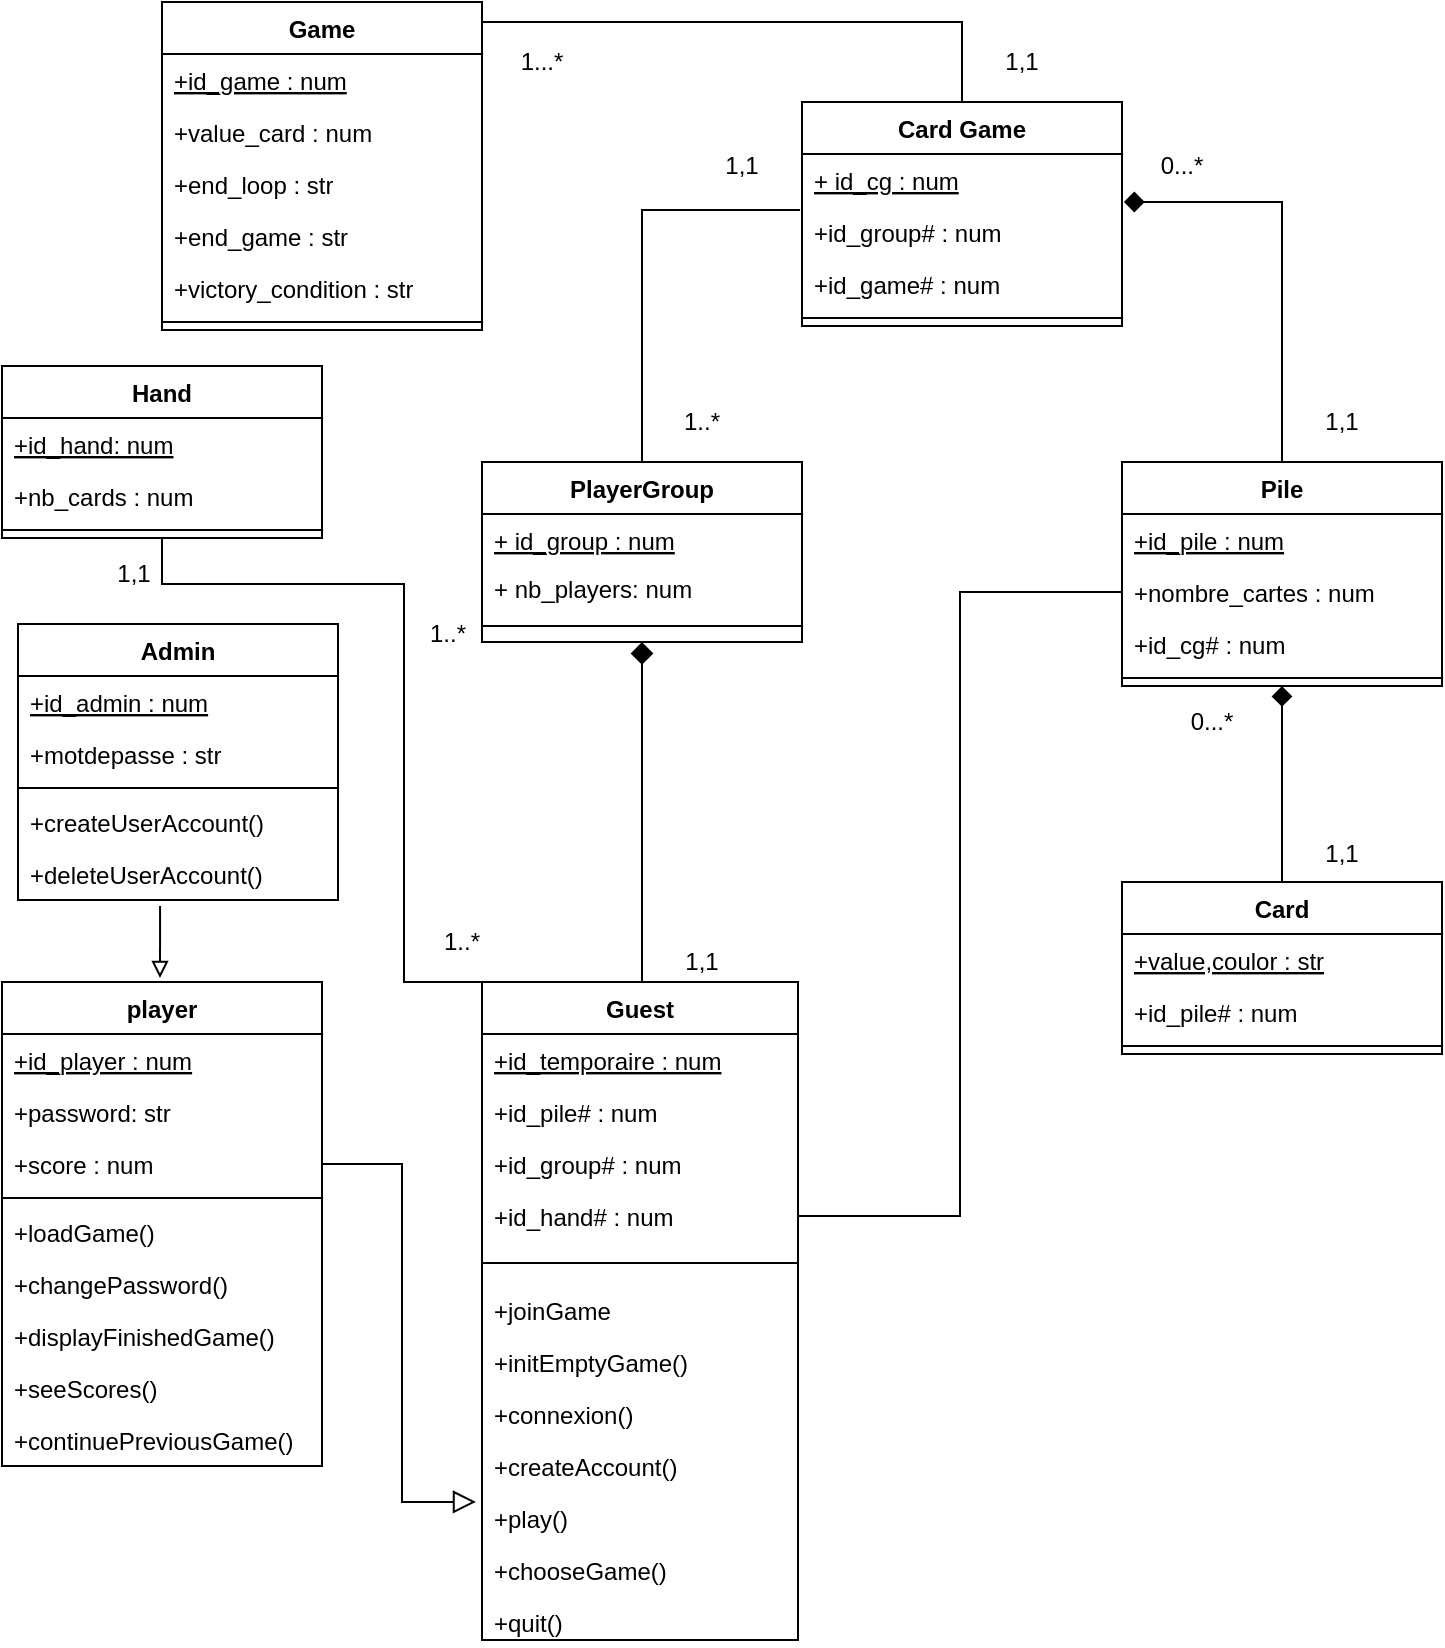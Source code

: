 <mxfile version="13.7.9" type="gitlab">
  <diagram id="OjfDf2mp4X_5ovbanYRl" name="Page-1">
    <mxGraphModel dx="849" dy="641" grid="0" gridSize="10" guides="1" tooltips="1" connect="1" arrows="1" fold="1" page="1" pageScale="1" pageWidth="827" pageHeight="1169" background="#ffffff" math="0" shadow="0" extFonts="Permanent Marker^https://fonts.googleapis.com/css?family=Permanent+Marker">
      <root>
        <mxCell id="0" />
        <mxCell id="1" parent="0" />
        <mxCell id="hRKfSwiD_nlizp8E8gX8-70" style="edgeStyle=orthogonalEdgeStyle;rounded=0;orthogonalLoop=1;jettySize=auto;html=1;entryX=-0.006;entryY=0.077;entryDx=0;entryDy=0;entryPerimeter=0;endArrow=none;endFill=0;endSize=8;strokeWidth=1;" parent="1" source="hRKfSwiD_nlizp8E8gX8-2" target="hRKfSwiD_nlizp8E8gX8-22" edge="1">
          <mxGeometry relative="1" as="geometry" />
        </mxCell>
        <mxCell id="hRKfSwiD_nlizp8E8gX8-71" style="edgeStyle=orthogonalEdgeStyle;rounded=0;orthogonalLoop=1;jettySize=auto;html=1;entryX=1.006;entryY=0.923;entryDx=0;entryDy=0;entryPerimeter=0;endArrow=diamond;endFill=1;endSize=8;strokeWidth=1;" parent="1" source="hRKfSwiD_nlizp8E8gX8-29" target="hRKfSwiD_nlizp8E8gX8-37" edge="1">
          <mxGeometry relative="1" as="geometry" />
        </mxCell>
        <mxCell id="hRKfSwiD_nlizp8E8gX8-54" style="edgeStyle=orthogonalEdgeStyle;rounded=0;orthogonalLoop=1;jettySize=auto;html=1;exitX=0.5;exitY=0;exitDx=0;exitDy=0;entryX=0.5;entryY=1;entryDx=0;entryDy=0;endArrow=diamond;endFill=1;strokeWidth=1;endSize=8;" parent="1" source="hRKfSwiD_nlizp8E8gX8-33" target="hRKfSwiD_nlizp8E8gX8-29" edge="1">
          <mxGeometry relative="1" as="geometry" />
        </mxCell>
        <mxCell id="hRKfSwiD_nlizp8E8gX8-90" style="edgeStyle=orthogonalEdgeStyle;rounded=0;orthogonalLoop=1;jettySize=auto;html=1;exitX=0.5;exitY=0;exitDx=0;exitDy=0;endArrow=diamond;endFill=1;endSize=9;strokeWidth=1;fontSize=21;entryX=0.5;entryY=1;entryDx=0;entryDy=0;" parent="1" source="hRKfSwiD_nlizp8E8gX8-12" target="hRKfSwiD_nlizp8E8gX8-2" edge="1">
          <mxGeometry relative="1" as="geometry">
            <mxPoint x="415" y="406" as="targetPoint" />
            <Array as="points">
              <mxPoint x="400" y="520" />
            </Array>
          </mxGeometry>
        </mxCell>
        <mxCell id="hRKfSwiD_nlizp8E8gX8-89" style="edgeStyle=orthogonalEdgeStyle;rounded=0;orthogonalLoop=1;jettySize=auto;html=1;exitX=1;exitY=0.5;exitDx=0;exitDy=0;entryX=-0.019;entryY=0.192;entryDx=0;entryDy=0;entryPerimeter=0;endArrow=block;endFill=0;endSize=9;strokeWidth=1;fontSize=21;" parent="1" source="hRKfSwiD_nlizp8E8gX8-48" target="hRKfSwiD_nlizp8E8gX8-42" edge="1">
          <mxGeometry relative="1" as="geometry" />
        </mxCell>
        <mxCell id="hRKfSwiD_nlizp8E8gX8-91" style="edgeStyle=orthogonalEdgeStyle;rounded=0;orthogonalLoop=1;jettySize=auto;html=1;exitX=1;exitY=0.5;exitDx=0;exitDy=0;entryX=0;entryY=0.5;entryDx=0;entryDy=0;endArrow=none;endFill=0;endSize=9;strokeWidth=1;fontSize=21;" parent="1" source="hRKfSwiD_nlizp8E8gX8-13" target="hRKfSwiD_nlizp8E8gX8-40" edge="1">
          <mxGeometry relative="1" as="geometry" />
        </mxCell>
        <mxCell id="hRKfSwiD_nlizp8E8gX8-102" style="edgeStyle=orthogonalEdgeStyle;rounded=0;orthogonalLoop=1;jettySize=auto;html=1;exitX=0.5;exitY=1;exitDx=0;exitDy=0;entryX=0.125;entryY=0;entryDx=0;entryDy=0;entryPerimeter=0;endArrow=none;endFill=0;endSize=9;strokeWidth=1;fontSize=12;" parent="1" source="hRKfSwiD_nlizp8E8gX8-96" target="hRKfSwiD_nlizp8E8gX8-12" edge="1">
          <mxGeometry relative="1" as="geometry">
            <Array as="points">
              <mxPoint x="160" y="321" />
              <mxPoint x="281" y="321" />
              <mxPoint x="281" y="520" />
            </Array>
          </mxGeometry>
        </mxCell>
        <mxCell id="hRKfSwiD_nlizp8E8gX8-105" value="0...*" style="text;html=1;strokeColor=none;fillColor=none;align=center;verticalAlign=middle;whiteSpace=wrap;rounded=0;fontSize=12;" parent="1" vertex="1">
          <mxGeometry x="650" y="102" width="40" height="20" as="geometry" />
        </mxCell>
        <mxCell id="hRKfSwiD_nlizp8E8gX8-106" value="1,1" style="text;html=1;strokeColor=none;fillColor=none;align=center;verticalAlign=middle;whiteSpace=wrap;rounded=0;fontSize=12;" parent="1" vertex="1">
          <mxGeometry x="730" y="230" width="40" height="20" as="geometry" />
        </mxCell>
        <mxCell id="hRKfSwiD_nlizp8E8gX8-107" value="1,1" style="text;html=1;strokeColor=none;fillColor=none;align=center;verticalAlign=middle;whiteSpace=wrap;rounded=0;fontSize=12;" parent="1" vertex="1">
          <mxGeometry x="730" y="446" width="40" height="20" as="geometry" />
        </mxCell>
        <mxCell id="hRKfSwiD_nlizp8E8gX8-108" value="0...*" style="text;html=1;strokeColor=none;fillColor=none;align=center;verticalAlign=middle;whiteSpace=wrap;rounded=0;fontSize=12;" parent="1" vertex="1">
          <mxGeometry x="650" y="380" width="70" height="20" as="geometry" />
        </mxCell>
        <mxCell id="hRKfSwiD_nlizp8E8gX8-21" value="Card Game" style="swimlane;fontStyle=1;align=center;verticalAlign=top;childLayout=stackLayout;horizontal=1;startSize=26;horizontalStack=0;resizeParent=1;resizeParentMax=0;resizeLast=0;collapsible=1;marginBottom=0;" parent="1" vertex="1">
          <mxGeometry x="480" y="80" width="160" height="112" as="geometry" />
        </mxCell>
        <mxCell id="hRKfSwiD_nlizp8E8gX8-37" value="+ id_cg : num" style="text;strokeColor=none;fillColor=none;align=left;verticalAlign=top;spacingLeft=4;spacingRight=4;overflow=hidden;rotatable=0;points=[[0,0.5],[1,0.5]];portConstraint=eastwest;fontStyle=4" parent="hRKfSwiD_nlizp8E8gX8-21" vertex="1">
          <mxGeometry y="26" width="160" height="26" as="geometry" />
        </mxCell>
        <mxCell id="hRKfSwiD_nlizp8E8gX8-22" value="+id_group# : num" style="text;strokeColor=none;fillColor=none;align=left;verticalAlign=top;spacingLeft=4;spacingRight=4;overflow=hidden;rotatable=0;points=[[0,0.5],[1,0.5]];portConstraint=eastwest;" parent="hRKfSwiD_nlizp8E8gX8-21" vertex="1">
          <mxGeometry y="52" width="160" height="26" as="geometry" />
        </mxCell>
        <mxCell id="OM8K8uQX1g5427cTju4Y-11" value="+id_game# : num" style="text;strokeColor=none;fillColor=none;align=left;verticalAlign=top;spacingLeft=4;spacingRight=4;overflow=hidden;rotatable=0;points=[[0,0.5],[1,0.5]];portConstraint=eastwest;" parent="hRKfSwiD_nlizp8E8gX8-21" vertex="1">
          <mxGeometry y="78" width="160" height="26" as="geometry" />
        </mxCell>
        <mxCell id="hRKfSwiD_nlizp8E8gX8-23" value="" style="line;strokeWidth=1;fillColor=none;align=left;verticalAlign=middle;spacingTop=-1;spacingLeft=3;spacingRight=3;rotatable=0;labelPosition=right;points=[];portConstraint=eastwest;" parent="hRKfSwiD_nlizp8E8gX8-21" vertex="1">
          <mxGeometry y="104" width="160" height="8" as="geometry" />
        </mxCell>
        <mxCell id="hRKfSwiD_nlizp8E8gX8-2" value="PlayerGroup" style="swimlane;fontStyle=1;align=center;verticalAlign=top;childLayout=stackLayout;horizontal=1;startSize=26;horizontalStack=0;resizeParent=1;resizeParentMax=0;resizeLast=0;collapsible=1;marginBottom=0;" parent="1" vertex="1">
          <mxGeometry x="320" y="260" width="160" height="90" as="geometry" />
        </mxCell>
        <mxCell id="hRKfSwiD_nlizp8E8gX8-3" value="+ id_group : num&#xa;" style="text;strokeColor=none;fillColor=none;align=left;verticalAlign=top;spacingLeft=4;spacingRight=4;overflow=hidden;rotatable=0;points=[[0,0.5],[1,0.5]];portConstraint=eastwest;fontStyle=4" parent="hRKfSwiD_nlizp8E8gX8-2" vertex="1">
          <mxGeometry y="26" width="160" height="24" as="geometry" />
        </mxCell>
        <mxCell id="hRKfSwiD_nlizp8E8gX8-63" value="+ nb_players: num" style="text;strokeColor=none;fillColor=none;align=left;verticalAlign=top;spacingLeft=4;spacingRight=4;overflow=hidden;rotatable=0;points=[[0,0.5],[1,0.5]];portConstraint=eastwest;fontStyle=0" parent="hRKfSwiD_nlizp8E8gX8-2" vertex="1">
          <mxGeometry y="50" width="160" height="24" as="geometry" />
        </mxCell>
        <mxCell id="hRKfSwiD_nlizp8E8gX8-4" value="" style="line;strokeWidth=1;fillColor=none;align=left;verticalAlign=middle;spacingTop=-1;spacingLeft=3;spacingRight=3;rotatable=0;labelPosition=right;points=[];portConstraint=eastwest;" parent="hRKfSwiD_nlizp8E8gX8-2" vertex="1">
          <mxGeometry y="74" width="160" height="16" as="geometry" />
        </mxCell>
        <mxCell id="hRKfSwiD_nlizp8E8gX8-29" value="Pile" style="swimlane;fontStyle=1;align=center;verticalAlign=top;childLayout=stackLayout;horizontal=1;startSize=26;horizontalStack=0;resizeParent=1;resizeParentMax=0;resizeLast=0;collapsible=1;marginBottom=0;" parent="1" vertex="1">
          <mxGeometry x="640" y="260" width="160" height="112" as="geometry" />
        </mxCell>
        <mxCell id="hRKfSwiD_nlizp8E8gX8-30" value="+id_pile : num" style="text;strokeColor=none;fillColor=none;align=left;verticalAlign=top;spacingLeft=4;spacingRight=4;overflow=hidden;rotatable=0;points=[[0,0.5],[1,0.5]];portConstraint=eastwest;fontStyle=4" parent="hRKfSwiD_nlizp8E8gX8-29" vertex="1">
          <mxGeometry y="26" width="160" height="26" as="geometry" />
        </mxCell>
        <mxCell id="hRKfSwiD_nlizp8E8gX8-40" value="+nombre_cartes : num" style="text;strokeColor=none;fillColor=none;align=left;verticalAlign=top;spacingLeft=4;spacingRight=4;overflow=hidden;rotatable=0;points=[[0,0.5],[1,0.5]];portConstraint=eastwest;" parent="hRKfSwiD_nlizp8E8gX8-29" vertex="1">
          <mxGeometry y="52" width="160" height="26" as="geometry" />
        </mxCell>
        <mxCell id="hRKfSwiD_nlizp8E8gX8-41" value="+id_cg# : num" style="text;strokeColor=none;fillColor=none;align=left;verticalAlign=top;spacingLeft=4;spacingRight=4;overflow=hidden;rotatable=0;points=[[0,0.5],[1,0.5]];portConstraint=eastwest;" parent="hRKfSwiD_nlizp8E8gX8-29" vertex="1">
          <mxGeometry y="78" width="160" height="26" as="geometry" />
        </mxCell>
        <mxCell id="hRKfSwiD_nlizp8E8gX8-31" value="" style="line;strokeWidth=1;fillColor=none;align=left;verticalAlign=middle;spacingTop=-1;spacingLeft=3;spacingRight=3;rotatable=0;labelPosition=right;points=[];portConstraint=eastwest;" parent="hRKfSwiD_nlizp8E8gX8-29" vertex="1">
          <mxGeometry y="104" width="160" height="8" as="geometry" />
        </mxCell>
        <mxCell id="hRKfSwiD_nlizp8E8gX8-33" value="Card" style="swimlane;fontStyle=1;align=center;verticalAlign=top;childLayout=stackLayout;horizontal=1;startSize=26;horizontalStack=0;resizeParent=1;resizeParentMax=0;resizeLast=0;collapsible=1;marginBottom=0;" parent="1" vertex="1">
          <mxGeometry x="640" y="470" width="160" height="86" as="geometry" />
        </mxCell>
        <mxCell id="hRKfSwiD_nlizp8E8gX8-60" value="+value,coulor : str" style="text;strokeColor=none;fillColor=none;align=left;verticalAlign=top;spacingLeft=4;spacingRight=4;overflow=hidden;rotatable=0;points=[[0,0.5],[1,0.5]];portConstraint=eastwest;fontStyle=4" parent="hRKfSwiD_nlizp8E8gX8-33" vertex="1">
          <mxGeometry y="26" width="160" height="26" as="geometry" />
        </mxCell>
        <mxCell id="hRKfSwiD_nlizp8E8gX8-34" value="+id_pile# : num&#xa;" style="text;strokeColor=none;fillColor=none;align=left;verticalAlign=top;spacingLeft=4;spacingRight=4;overflow=hidden;rotatable=0;points=[[0,0.5],[1,0.5]];portConstraint=eastwest;fontStyle=0" parent="hRKfSwiD_nlizp8E8gX8-33" vertex="1">
          <mxGeometry y="52" width="160" height="26" as="geometry" />
        </mxCell>
        <mxCell id="hRKfSwiD_nlizp8E8gX8-35" value="" style="line;strokeWidth=1;fillColor=none;align=left;verticalAlign=middle;spacingTop=-1;spacingLeft=3;spacingRight=3;rotatable=0;labelPosition=right;points=[];portConstraint=eastwest;" parent="hRKfSwiD_nlizp8E8gX8-33" vertex="1">
          <mxGeometry y="78" width="160" height="8" as="geometry" />
        </mxCell>
        <mxCell id="hRKfSwiD_nlizp8E8gX8-25" value="Game" style="swimlane;fontStyle=1;align=center;verticalAlign=top;childLayout=stackLayout;horizontal=1;startSize=26;horizontalStack=0;resizeParent=1;resizeParentMax=0;resizeLast=0;collapsible=1;marginBottom=0;" parent="1" vertex="1">
          <mxGeometry x="160" y="30" width="160" height="164" as="geometry" />
        </mxCell>
        <mxCell id="hRKfSwiD_nlizp8E8gX8-72" value="+id_game : num" style="text;strokeColor=none;fillColor=none;align=left;verticalAlign=top;spacingLeft=4;spacingRight=4;overflow=hidden;rotatable=0;points=[[0,0.5],[1,0.5]];portConstraint=eastwest;fontStyle=4" parent="hRKfSwiD_nlizp8E8gX8-25" vertex="1">
          <mxGeometry y="26" width="160" height="26" as="geometry" />
        </mxCell>
        <mxCell id="hRKfSwiD_nlizp8E8gX8-73" value="+value_card : num&#xa;" style="text;strokeColor=none;fillColor=none;align=left;verticalAlign=top;spacingLeft=4;spacingRight=4;overflow=hidden;rotatable=0;points=[[0,0.5],[1,0.5]];portConstraint=eastwest;" parent="hRKfSwiD_nlizp8E8gX8-25" vertex="1">
          <mxGeometry y="52" width="160" height="26" as="geometry" />
        </mxCell>
        <mxCell id="hRKfSwiD_nlizp8E8gX8-74" value="+end_loop : str" style="text;strokeColor=none;fillColor=none;align=left;verticalAlign=top;spacingLeft=4;spacingRight=4;overflow=hidden;rotatable=0;points=[[0,0.5],[1,0.5]];portConstraint=eastwest;" parent="hRKfSwiD_nlizp8E8gX8-25" vertex="1">
          <mxGeometry y="78" width="160" height="26" as="geometry" />
        </mxCell>
        <mxCell id="hRKfSwiD_nlizp8E8gX8-75" value="+end_game : str" style="text;strokeColor=none;fillColor=none;align=left;verticalAlign=top;spacingLeft=4;spacingRight=4;overflow=hidden;rotatable=0;points=[[0,0.5],[1,0.5]];portConstraint=eastwest;" parent="hRKfSwiD_nlizp8E8gX8-25" vertex="1">
          <mxGeometry y="104" width="160" height="26" as="geometry" />
        </mxCell>
        <mxCell id="hRKfSwiD_nlizp8E8gX8-26" value="+victory_condition : str" style="text;strokeColor=none;fillColor=none;align=left;verticalAlign=top;spacingLeft=4;spacingRight=4;overflow=hidden;rotatable=0;points=[[0,0.5],[1,0.5]];portConstraint=eastwest;" parent="hRKfSwiD_nlizp8E8gX8-25" vertex="1">
          <mxGeometry y="130" width="160" height="26" as="geometry" />
        </mxCell>
        <mxCell id="hRKfSwiD_nlizp8E8gX8-27" value="" style="line;strokeWidth=1;fillColor=none;align=left;verticalAlign=middle;spacingTop=-1;spacingLeft=3;spacingRight=3;rotatable=0;labelPosition=right;points=[];portConstraint=eastwest;" parent="hRKfSwiD_nlizp8E8gX8-25" vertex="1">
          <mxGeometry y="156" width="160" height="8" as="geometry" />
        </mxCell>
        <mxCell id="hRKfSwiD_nlizp8E8gX8-17" value="player" style="swimlane;fontStyle=1;align=center;verticalAlign=top;childLayout=stackLayout;horizontal=1;startSize=26;horizontalStack=0;resizeParent=1;resizeParentMax=0;resizeLast=0;collapsible=1;marginBottom=0;" parent="1" vertex="1">
          <mxGeometry x="80" y="520" width="160" height="242" as="geometry" />
        </mxCell>
        <mxCell id="hRKfSwiD_nlizp8E8gX8-44" value="+id_player : num" style="text;strokeColor=none;fillColor=none;align=left;verticalAlign=top;spacingLeft=4;spacingRight=4;overflow=hidden;rotatable=0;points=[[0,0.5],[1,0.5]];portConstraint=eastwest;fontStyle=4" parent="hRKfSwiD_nlizp8E8gX8-17" vertex="1">
          <mxGeometry y="26" width="160" height="26" as="geometry" />
        </mxCell>
        <mxCell id="hRKfSwiD_nlizp8E8gX8-45" value="+password: str" style="text;strokeColor=none;fillColor=none;align=left;verticalAlign=top;spacingLeft=4;spacingRight=4;overflow=hidden;rotatable=0;points=[[0,0.5],[1,0.5]];portConstraint=eastwest;" parent="hRKfSwiD_nlizp8E8gX8-17" vertex="1">
          <mxGeometry y="52" width="160" height="26" as="geometry" />
        </mxCell>
        <mxCell id="hRKfSwiD_nlizp8E8gX8-48" value="+score : num" style="text;strokeColor=none;fillColor=none;align=left;verticalAlign=top;spacingLeft=4;spacingRight=4;overflow=hidden;rotatable=0;points=[[0,0.5],[1,0.5]];portConstraint=eastwest;" parent="hRKfSwiD_nlizp8E8gX8-17" vertex="1">
          <mxGeometry y="78" width="160" height="26" as="geometry" />
        </mxCell>
        <mxCell id="hRKfSwiD_nlizp8E8gX8-19" value="" style="line;strokeWidth=1;fillColor=none;align=left;verticalAlign=middle;spacingTop=-1;spacingLeft=3;spacingRight=3;rotatable=0;labelPosition=right;points=[];portConstraint=eastwest;" parent="hRKfSwiD_nlizp8E8gX8-17" vertex="1">
          <mxGeometry y="104" width="160" height="8" as="geometry" />
        </mxCell>
        <mxCell id="hRKfSwiD_nlizp8E8gX8-46" value="+loadGame()" style="text;strokeColor=none;fillColor=none;align=left;verticalAlign=top;spacingLeft=4;spacingRight=4;overflow=hidden;rotatable=0;points=[[0,0.5],[1,0.5]];portConstraint=eastwest;" parent="hRKfSwiD_nlizp8E8gX8-17" vertex="1">
          <mxGeometry y="112" width="160" height="26" as="geometry" />
        </mxCell>
        <mxCell id="hRKfSwiD_nlizp8E8gX8-47" value="+changePassword()" style="text;strokeColor=none;fillColor=none;align=left;verticalAlign=top;spacingLeft=4;spacingRight=4;overflow=hidden;rotatable=0;points=[[0,0.5],[1,0.5]];portConstraint=eastwest;" parent="hRKfSwiD_nlizp8E8gX8-17" vertex="1">
          <mxGeometry y="138" width="160" height="26" as="geometry" />
        </mxCell>
        <mxCell id="hRKfSwiD_nlizp8E8gX8-49" value="+displayFinishedGame()" style="text;strokeColor=none;fillColor=none;align=left;verticalAlign=top;spacingLeft=4;spacingRight=4;overflow=hidden;rotatable=0;points=[[0,0.5],[1,0.5]];portConstraint=eastwest;" parent="hRKfSwiD_nlizp8E8gX8-17" vertex="1">
          <mxGeometry y="164" width="160" height="26" as="geometry" />
        </mxCell>
        <mxCell id="xn5o_ZtAHEq3bz5dLrVA-13" value="+seeScores()" style="text;strokeColor=none;fillColor=none;align=left;verticalAlign=top;spacingLeft=4;spacingRight=4;overflow=hidden;rotatable=0;points=[[0,0.5],[1,0.5]];portConstraint=eastwest;" parent="hRKfSwiD_nlizp8E8gX8-17" vertex="1">
          <mxGeometry y="190" width="160" height="26" as="geometry" />
        </mxCell>
        <mxCell id="xn5o_ZtAHEq3bz5dLrVA-14" value="+continuePreviousGame()" style="text;strokeColor=none;fillColor=none;align=left;verticalAlign=top;spacingLeft=4;spacingRight=4;overflow=hidden;rotatable=0;points=[[0,0.5],[1,0.5]];portConstraint=eastwest;" parent="hRKfSwiD_nlizp8E8gX8-17" vertex="1">
          <mxGeometry y="216" width="160" height="26" as="geometry" />
        </mxCell>
        <mxCell id="hRKfSwiD_nlizp8E8gX8-12" value="Guest" style="swimlane;fontStyle=1;align=center;verticalAlign=top;childLayout=stackLayout;horizontal=1;startSize=26;horizontalStack=0;resizeParent=1;resizeParentMax=0;resizeLast=0;collapsible=1;marginBottom=0;" parent="1" vertex="1">
          <mxGeometry x="320" y="520" width="158" height="329" as="geometry" />
        </mxCell>
        <mxCell id="hRKfSwiD_nlizp8E8gX8-50" value="+id_temporaire : num" style="text;strokeColor=none;fillColor=none;align=left;verticalAlign=top;spacingLeft=4;spacingRight=4;overflow=hidden;rotatable=0;points=[[0,0.5],[1,0.5]];portConstraint=eastwest;fontStyle=4" parent="hRKfSwiD_nlizp8E8gX8-12" vertex="1">
          <mxGeometry y="26" width="158" height="26" as="geometry" />
        </mxCell>
        <mxCell id="hRKfSwiD_nlizp8E8gX8-95" value="+id_pile# : num" style="text;strokeColor=none;fillColor=none;align=left;verticalAlign=top;spacingLeft=4;spacingRight=4;overflow=hidden;rotatable=0;points=[[0,0.5],[1,0.5]];portConstraint=eastwest;fontStyle=0;fontSize=12;" parent="hRKfSwiD_nlizp8E8gX8-12" vertex="1">
          <mxGeometry y="52" width="158" height="26" as="geometry" />
        </mxCell>
        <mxCell id="hRKfSwiD_nlizp8E8gX8-104" value="+id_group# : num" style="text;strokeColor=none;fillColor=none;align=left;verticalAlign=top;spacingLeft=4;spacingRight=4;overflow=hidden;rotatable=0;points=[[0,0.5],[1,0.5]];portConstraint=eastwest;fontStyle=0;fontSize=12;" parent="hRKfSwiD_nlizp8E8gX8-12" vertex="1">
          <mxGeometry y="78" width="158" height="26" as="geometry" />
        </mxCell>
        <mxCell id="hRKfSwiD_nlizp8E8gX8-13" value="+id_hand# : num" style="text;strokeColor=none;fillColor=none;align=left;verticalAlign=top;spacingLeft=4;spacingRight=4;overflow=hidden;rotatable=0;points=[[0,0.5],[1,0.5]];portConstraint=eastwest;fontStyle=0" parent="hRKfSwiD_nlizp8E8gX8-12" vertex="1">
          <mxGeometry y="104" width="158" height="26" as="geometry" />
        </mxCell>
        <mxCell id="hRKfSwiD_nlizp8E8gX8-14" value="" style="line;strokeWidth=1;fillColor=none;align=left;verticalAlign=middle;spacingTop=-1;spacingLeft=3;spacingRight=3;rotatable=0;labelPosition=right;points=[];portConstraint=eastwest;" parent="hRKfSwiD_nlizp8E8gX8-12" vertex="1">
          <mxGeometry y="130" width="158" height="21" as="geometry" />
        </mxCell>
        <mxCell id="xn5o_ZtAHEq3bz5dLrVA-28" value="+joinGame" style="text;strokeColor=none;fillColor=none;align=left;verticalAlign=top;spacingLeft=4;spacingRight=4;overflow=hidden;rotatable=0;points=[[0,0.5],[1,0.5]];portConstraint=eastwest;" parent="hRKfSwiD_nlizp8E8gX8-12" vertex="1">
          <mxGeometry y="151" width="158" height="26" as="geometry" />
        </mxCell>
        <mxCell id="xn5o_ZtAHEq3bz5dLrVA-27" value="+initEmptyGame()" style="text;strokeColor=none;fillColor=none;align=left;verticalAlign=top;spacingLeft=4;spacingRight=4;overflow=hidden;rotatable=0;points=[[0,0.5],[1,0.5]];portConstraint=eastwest;" parent="hRKfSwiD_nlizp8E8gX8-12" vertex="1">
          <mxGeometry y="177" width="158" height="26" as="geometry" />
        </mxCell>
        <mxCell id="xn5o_ZtAHEq3bz5dLrVA-15" value="+connexion()" style="text;strokeColor=none;fillColor=none;align=left;verticalAlign=top;spacingLeft=4;spacingRight=4;overflow=hidden;rotatable=0;points=[[0,0.5],[1,0.5]];portConstraint=eastwest;" parent="hRKfSwiD_nlizp8E8gX8-12" vertex="1">
          <mxGeometry y="203" width="158" height="26" as="geometry" />
        </mxCell>
        <mxCell id="xn5o_ZtAHEq3bz5dLrVA-16" value="+createAccount()" style="text;strokeColor=none;fillColor=none;align=left;verticalAlign=top;spacingLeft=4;spacingRight=4;overflow=hidden;rotatable=0;points=[[0,0.5],[1,0.5]];portConstraint=eastwest;" parent="hRKfSwiD_nlizp8E8gX8-12" vertex="1">
          <mxGeometry y="229" width="158" height="26" as="geometry" />
        </mxCell>
        <mxCell id="hRKfSwiD_nlizp8E8gX8-42" value="+play()" style="text;strokeColor=none;fillColor=none;align=left;verticalAlign=top;spacingLeft=4;spacingRight=4;overflow=hidden;rotatable=0;points=[[0,0.5],[1,0.5]];portConstraint=eastwest;" parent="hRKfSwiD_nlizp8E8gX8-12" vertex="1">
          <mxGeometry y="255" width="158" height="26" as="geometry" />
        </mxCell>
        <mxCell id="hRKfSwiD_nlizp8E8gX8-43" value="+chooseGame()" style="text;strokeColor=none;fillColor=none;align=left;verticalAlign=top;spacingLeft=4;spacingRight=4;overflow=hidden;rotatable=0;points=[[0,0.5],[1,0.5]];portConstraint=eastwest;" parent="hRKfSwiD_nlizp8E8gX8-12" vertex="1">
          <mxGeometry y="281" width="158" height="26" as="geometry" />
        </mxCell>
        <mxCell id="hRKfSwiD_nlizp8E8gX8-15" value="+quit()" style="text;strokeColor=none;fillColor=none;align=left;verticalAlign=top;spacingLeft=4;spacingRight=4;overflow=hidden;rotatable=0;points=[[0,0.5],[1,0.5]];portConstraint=eastwest;" parent="hRKfSwiD_nlizp8E8gX8-12" vertex="1">
          <mxGeometry y="307" width="158" height="22" as="geometry" />
        </mxCell>
        <mxCell id="hRKfSwiD_nlizp8E8gX8-109" value="1..*" style="text;html=1;strokeColor=none;fillColor=none;align=center;verticalAlign=middle;whiteSpace=wrap;rounded=0;fontSize=12;" parent="1" vertex="1">
          <mxGeometry x="410" y="230" width="40" height="20" as="geometry" />
        </mxCell>
        <mxCell id="hRKfSwiD_nlizp8E8gX8-110" value="1,1" style="text;html=1;strokeColor=none;fillColor=none;align=center;verticalAlign=middle;whiteSpace=wrap;rounded=0;fontSize=12;" parent="1" vertex="1">
          <mxGeometry x="430" y="102" width="40" height="20" as="geometry" />
        </mxCell>
        <mxCell id="hRKfSwiD_nlizp8E8gX8-112" value="1..*" style="text;html=1;strokeColor=none;fillColor=none;align=center;verticalAlign=middle;whiteSpace=wrap;rounded=0;fontSize=12;" parent="1" vertex="1">
          <mxGeometry x="283" y="336" width="40" height="20" as="geometry" />
        </mxCell>
        <mxCell id="hRKfSwiD_nlizp8E8gX8-113" value="1,1" style="text;html=1;strokeColor=none;fillColor=none;align=center;verticalAlign=middle;whiteSpace=wrap;rounded=0;fontSize=12;" parent="1" vertex="1">
          <mxGeometry x="410" y="500" width="40" height="20" as="geometry" />
        </mxCell>
        <mxCell id="hRKfSwiD_nlizp8E8gX8-114" value="1,1" style="text;html=1;strokeColor=none;fillColor=none;align=center;verticalAlign=middle;whiteSpace=wrap;rounded=0;fontSize=12;" parent="1" vertex="1">
          <mxGeometry x="126" y="306" width="40" height="20" as="geometry" />
        </mxCell>
        <mxCell id="hRKfSwiD_nlizp8E8gX8-115" value="1..*" style="text;html=1;strokeColor=none;fillColor=none;align=center;verticalAlign=middle;whiteSpace=wrap;rounded=0;fontSize=12;" parent="1" vertex="1">
          <mxGeometry x="290" y="490" width="40" height="20" as="geometry" />
        </mxCell>
        <mxCell id="OM8K8uQX1g5427cTju4Y-1" value="1...*" style="text;html=1;strokeColor=none;fillColor=none;align=center;verticalAlign=middle;whiteSpace=wrap;rounded=0;fontSize=12;" parent="1" vertex="1">
          <mxGeometry x="330" y="50" width="40" height="20" as="geometry" />
        </mxCell>
        <mxCell id="OM8K8uQX1g5427cTju4Y-5" style="edgeStyle=orthogonalEdgeStyle;rounded=0;orthogonalLoop=1;jettySize=auto;html=1;exitX=1;exitY=0.5;exitDx=0;exitDy=0;entryX=0.5;entryY=0;entryDx=0;entryDy=0;endArrow=none;endFill=0;" parent="1" source="hRKfSwiD_nlizp8E8gX8-72" target="hRKfSwiD_nlizp8E8gX8-21" edge="1">
          <mxGeometry relative="1" as="geometry">
            <Array as="points">
              <mxPoint x="320" y="40" />
              <mxPoint x="560" y="40" />
            </Array>
          </mxGeometry>
        </mxCell>
        <mxCell id="OM8K8uQX1g5427cTju4Y-12" value="1,1" style="text;html=1;strokeColor=none;fillColor=none;align=center;verticalAlign=middle;whiteSpace=wrap;rounded=0;fontSize=12;" parent="1" vertex="1">
          <mxGeometry x="570" y="50" width="40" height="20" as="geometry" />
        </mxCell>
        <mxCell id="hRKfSwiD_nlizp8E8gX8-96" value="Hand" style="swimlane;fontStyle=1;align=center;verticalAlign=top;childLayout=stackLayout;horizontal=1;startSize=26;horizontalStack=0;resizeParent=1;resizeParentMax=0;resizeLast=0;collapsible=1;marginBottom=0;fontSize=12;" parent="1" vertex="1">
          <mxGeometry x="80" y="212" width="160" height="86" as="geometry" />
        </mxCell>
        <mxCell id="hRKfSwiD_nlizp8E8gX8-101" value="+id_hand: num&#xa;" style="text;strokeColor=none;fillColor=none;align=left;verticalAlign=top;spacingLeft=4;spacingRight=4;overflow=hidden;rotatable=0;points=[[0,0.5],[1,0.5]];portConstraint=eastwest;fontStyle=4;fontSize=12;" parent="hRKfSwiD_nlizp8E8gX8-96" vertex="1">
          <mxGeometry y="26" width="160" height="26" as="geometry" />
        </mxCell>
        <mxCell id="hRKfSwiD_nlizp8E8gX8-100" value="+nb_cards : num" style="text;strokeColor=none;fillColor=none;align=left;verticalAlign=top;spacingLeft=4;spacingRight=4;overflow=hidden;rotatable=0;points=[[0,0.5],[1,0.5]];portConstraint=eastwest;fontStyle=0;fontSize=12;" parent="hRKfSwiD_nlizp8E8gX8-96" vertex="1">
          <mxGeometry y="52" width="160" height="26" as="geometry" />
        </mxCell>
        <mxCell id="hRKfSwiD_nlizp8E8gX8-98" value="" style="line;strokeWidth=1;fillColor=none;align=left;verticalAlign=middle;spacingTop=-1;spacingLeft=3;spacingRight=3;rotatable=0;labelPosition=right;points=[];portConstraint=eastwest;" parent="hRKfSwiD_nlizp8E8gX8-96" vertex="1">
          <mxGeometry y="78" width="160" height="8" as="geometry" />
        </mxCell>
        <mxCell id="xn5o_ZtAHEq3bz5dLrVA-2" value="Admin" style="swimlane;fontStyle=1;align=center;verticalAlign=top;childLayout=stackLayout;horizontal=1;startSize=26;horizontalStack=0;resizeParent=1;resizeParentMax=0;resizeLast=0;collapsible=1;marginBottom=0;" parent="1" vertex="1">
          <mxGeometry x="88" y="341" width="160" height="138" as="geometry" />
        </mxCell>
        <mxCell id="xn5o_ZtAHEq3bz5dLrVA-3" value="+id_admin : num" style="text;strokeColor=none;fillColor=none;align=left;verticalAlign=top;spacingLeft=4;spacingRight=4;overflow=hidden;rotatable=0;points=[[0,0.5],[1,0.5]];portConstraint=eastwest;fontStyle=4" parent="xn5o_ZtAHEq3bz5dLrVA-2" vertex="1">
          <mxGeometry y="26" width="160" height="26" as="geometry" />
        </mxCell>
        <mxCell id="xn5o_ZtAHEq3bz5dLrVA-4" value="+motdepasse : str" style="text;strokeColor=none;fillColor=none;align=left;verticalAlign=top;spacingLeft=4;spacingRight=4;overflow=hidden;rotatable=0;points=[[0,0.5],[1,0.5]];portConstraint=eastwest;" parent="xn5o_ZtAHEq3bz5dLrVA-2" vertex="1">
          <mxGeometry y="52" width="160" height="26" as="geometry" />
        </mxCell>
        <mxCell id="xn5o_ZtAHEq3bz5dLrVA-6" value="" style="line;strokeWidth=1;fillColor=none;align=left;verticalAlign=middle;spacingTop=-1;spacingLeft=3;spacingRight=3;rotatable=0;labelPosition=right;points=[];portConstraint=eastwest;" parent="xn5o_ZtAHEq3bz5dLrVA-2" vertex="1">
          <mxGeometry y="78" width="160" height="8" as="geometry" />
        </mxCell>
        <mxCell id="xn5o_ZtAHEq3bz5dLrVA-8" value="+createUserAccount()" style="text;strokeColor=none;fillColor=none;align=left;verticalAlign=top;spacingLeft=4;spacingRight=4;overflow=hidden;rotatable=0;points=[[0,0.5],[1,0.5]];portConstraint=eastwest;" parent="xn5o_ZtAHEq3bz5dLrVA-2" vertex="1">
          <mxGeometry y="86" width="160" height="26" as="geometry" />
        </mxCell>
        <mxCell id="xn5o_ZtAHEq3bz5dLrVA-10" value="+deleteUserAccount()" style="text;strokeColor=none;fillColor=none;align=left;verticalAlign=top;spacingLeft=4;spacingRight=4;overflow=hidden;rotatable=0;points=[[0,0.5],[1,0.5]];portConstraint=eastwest;" parent="xn5o_ZtAHEq3bz5dLrVA-2" vertex="1">
          <mxGeometry y="112" width="160" height="26" as="geometry" />
        </mxCell>
        <mxCell id="rLnb3EBj2NEMgNKpq2du-1" value="" style="endArrow=block;html=1;exitX=0.444;exitY=1.115;exitDx=0;exitDy=0;exitPerimeter=0;endFill=0;" edge="1" parent="1" source="xn5o_ZtAHEq3bz5dLrVA-10">
          <mxGeometry width="50" height="50" relative="1" as="geometry">
            <mxPoint x="386" y="440" as="sourcePoint" />
            <mxPoint x="159" y="518" as="targetPoint" />
          </mxGeometry>
        </mxCell>
      </root>
    </mxGraphModel>
  </diagram>
</mxfile>
